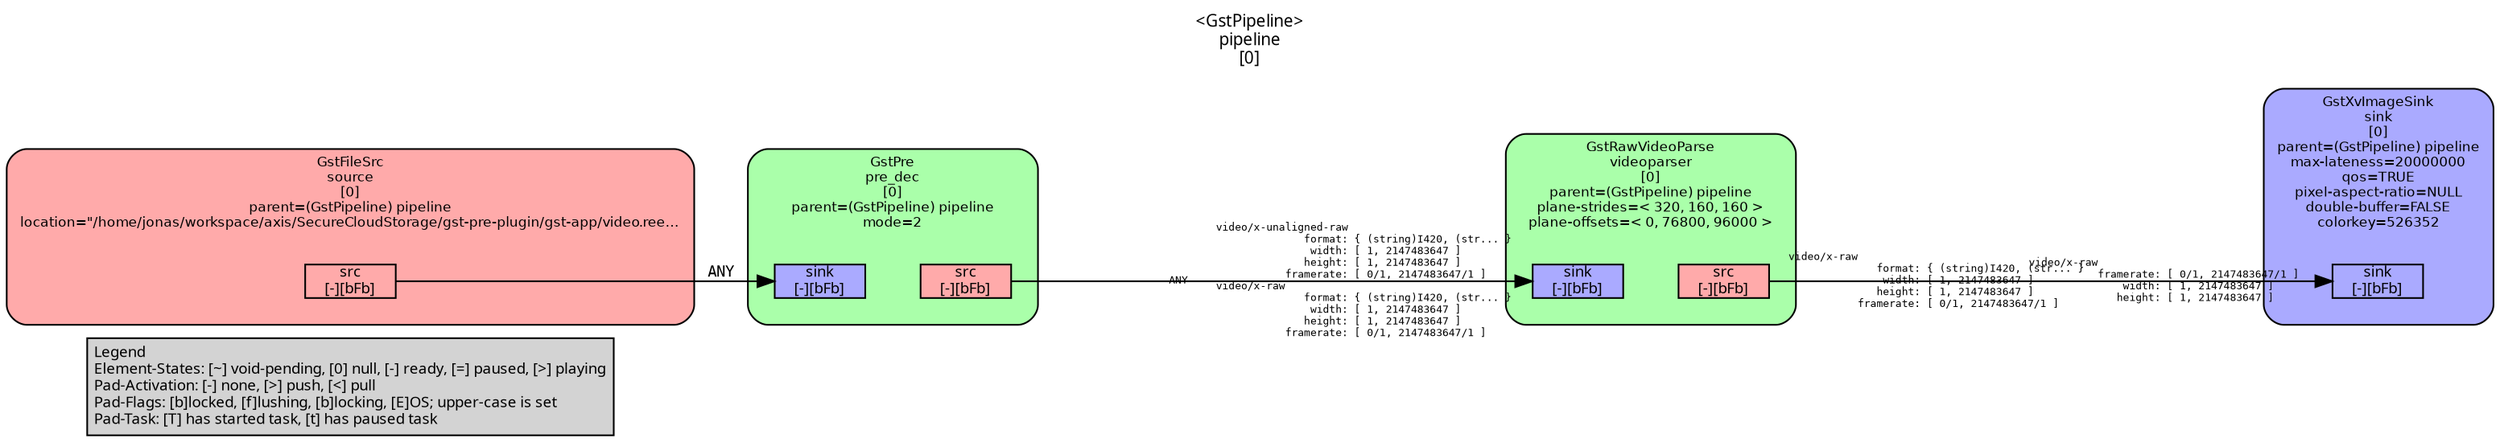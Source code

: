 digraph pipeline {
  rankdir=LR;
  fontname="sans";
  fontsize="10";
  labelloc=t;
  nodesep=.1;
  ranksep=.2;
  label="<GstPipeline>\npipeline\n[0]";
  node [style="filled,rounded", shape=box, fontsize="9", fontname="sans", margin="0.0,0.0"];
  edge [labelfontsize="6", fontsize="9", fontname="monospace"];
  
  legend [
    pos="0,0!",
    margin="0.05,0.05",
    style="filled",
    label="Legend\lElement-States: [~] void-pending, [0] null, [-] ready, [=] paused, [>] playing\lPad-Activation: [-] none, [>] push, [<] pull\lPad-Flags: [b]locked, [f]lushing, [b]locking, [E]OS; upper-case is set\lPad-Task: [T] has started task, [t] has paused task\l",
  ];
  subgraph cluster_sink_0x5555559a69f0 {
    fontname="Bitstream Vera Sans";
    fontsize="8";
    style="filled,rounded";
    color=black;
    label="GstXvImageSink\nsink\n[0]\nparent=(GstPipeline) pipeline\nmax-lateness=20000000\nqos=TRUE\npixel-aspect-ratio=NULL\ndouble-buffer=FALSE\ncolorkey=526352";
    subgraph cluster_sink_0x5555559a69f0_sink {
      label="";
      style="invis";
      sink_0x5555559a69f0_sink_0x5555559a02b0 [color=black, fillcolor="#aaaaff", label="sink\n[-][bFb]", height="0.2", style="filled,solid"];
    }

    fillcolor="#aaaaff";
  }

  subgraph cluster_videoparser_0x5555559afa60 {
    fontname="Bitstream Vera Sans";
    fontsize="8";
    style="filled,rounded";
    color=black;
    label="GstRawVideoParse\nvideoparser\n[0]\nparent=(GstPipeline) pipeline\nplane-strides=< 320, 160, 160 >\nplane-offsets=< 0, 76800, 96000 >";
    subgraph cluster_videoparser_0x5555559afa60_sink {
      label="";
      style="invis";
      videoparser_0x5555559afa60_sink_0x5555559a04f0 [color=black, fillcolor="#aaaaff", label="sink\n[-][bFb]", height="0.2", style="filled,solid"];
    }

    subgraph cluster_videoparser_0x5555559afa60_src {
      label="";
      style="invis";
      videoparser_0x5555559afa60_src_0x5555559a0730 [color=black, fillcolor="#ffaaaa", label="src\n[-][bFb]", height="0.2", style="filled,solid"];
    }

    videoparser_0x5555559afa60_sink_0x5555559a04f0 -> videoparser_0x5555559afa60_src_0x5555559a0730 [style="invis"];
    fillcolor="#aaffaa";
  }

  videoparser_0x5555559afa60_src_0x5555559a0730 -> sink_0x5555559a69f0_sink_0x5555559a02b0 [labeldistance="10", labelangle="0", label="                                                  ", taillabel="video/x-raw\l              format: { (string)I420, (str... }\l               width: [ 1, 2147483647 ]\l              height: [ 1, 2147483647 ]\l           framerate: [ 0/1, 2147483647/1 ]\l", headlabel="video/x-raw\l           framerate: [ 0/1, 2147483647/1 ]\l               width: [ 1, 2147483647 ]\l              height: [ 1, 2147483647 ]\l"]
  subgraph cluster_pre_dec_0x5555559b5000 {
    fontname="Bitstream Vera Sans";
    fontsize="8";
    style="filled,rounded";
    color=black;
    label="GstPre\npre_dec\n[0]\nparent=(GstPipeline) pipeline\nmode=2";
    subgraph cluster_pre_dec_0x5555559b5000_sink {
      label="";
      style="invis";
      pre_dec_0x5555559b5000_sink_0x5555559a0970 [color=black, fillcolor="#aaaaff", label="sink\n[-][bFb]", height="0.2", style="filled,solid"];
    }

    subgraph cluster_pre_dec_0x5555559b5000_src {
      label="";
      style="invis";
      pre_dec_0x5555559b5000_src_0x5555559a0bb0 [color=black, fillcolor="#ffaaaa", label="src\n[-][bFb]", height="0.2", style="filled,solid"];
    }

    pre_dec_0x5555559b5000_sink_0x5555559a0970 -> pre_dec_0x5555559b5000_src_0x5555559a0bb0 [style="invis"];
    fillcolor="#aaffaa";
  }

  pre_dec_0x5555559b5000_src_0x5555559a0bb0 -> videoparser_0x5555559afa60_sink_0x5555559a04f0 [labeldistance="10", labelangle="0", label="                                                  ", taillabel="ANY", headlabel="video/x-unaligned-raw\l              format: { (string)I420, (str... }\l               width: [ 1, 2147483647 ]\l              height: [ 1, 2147483647 ]\l           framerate: [ 0/1, 2147483647/1 ]\lvideo/x-raw\l              format: { (string)I420, (str... }\l               width: [ 1, 2147483647 ]\l              height: [ 1, 2147483647 ]\l           framerate: [ 0/1, 2147483647/1 ]\l"]
  subgraph cluster_source_0x55555599e100 {
    fontname="Bitstream Vera Sans";
    fontsize="8";
    style="filled,rounded";
    color=black;
    label="GstFileSrc\nsource\n[0]\nparent=(GstPipeline) pipeline\nlocation=\"/home/jonas/workspace/axis/SecureCloudStorage/gst-pre-plugin/gst-app/video.ree…";
    subgraph cluster_source_0x55555599e100_src {
      label="";
      style="invis";
      source_0x55555599e100_src_0x5555559a0070 [color=black, fillcolor="#ffaaaa", label="src\n[-][bFb]", height="0.2", style="filled,solid"];
    }

    fillcolor="#ffaaaa";
  }

  source_0x55555599e100_src_0x5555559a0070 -> pre_dec_0x5555559b5000_sink_0x5555559a0970 [label="ANY"]
}
